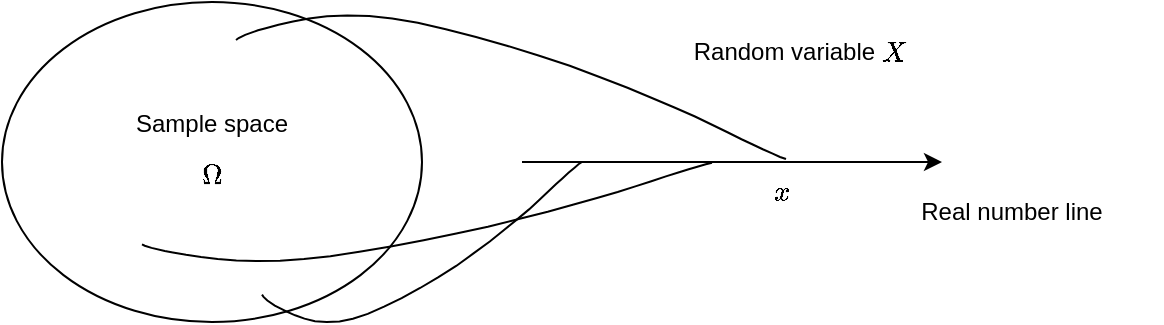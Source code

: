 <mxfile version="17.4.6" type="github"><diagram id="jdVkgjJ-czP3piCK2nyB" name="Page-1"><mxGraphModel dx="1114" dy="438" grid="1" gridSize="10" guides="1" tooltips="1" connect="1" arrows="1" fold="1" page="1" pageScale="1" pageWidth="827" pageHeight="1169" math="1" shadow="0"><root><mxCell id="0"/><mxCell id="1" parent="0"/><mxCell id="CdSGw7DRBSkt3f1bqVW7-1" value="Sample space&lt;br&gt;$$\Omega$$" style="ellipse;whiteSpace=wrap;html=1;fillColor=none;labelBackgroundColor=none;labelBorderColor=none;" parent="1" vertex="1"><mxGeometry x="70" y="80" width="210" height="160" as="geometry"/></mxCell><mxCell id="CdSGw7DRBSkt3f1bqVW7-3" value="" style="endArrow=classic;html=1;rounded=0;" parent="1" edge="1"><mxGeometry width="50" height="50" relative="1" as="geometry"><mxPoint x="330" y="160" as="sourcePoint"/><mxPoint x="540" y="160" as="targetPoint"/></mxGeometry></mxCell><mxCell id="CdSGw7DRBSkt3f1bqVW7-5" value="Real number line" style="text;html=1;strokeColor=none;fillColor=none;align=center;verticalAlign=middle;whiteSpace=wrap;rounded=0;" parent="1" vertex="1"><mxGeometry x="500" y="170" width="150" height="30" as="geometry"/></mxCell><mxCell id="CdSGw7DRBSkt3f1bqVW7-11" value="" style="shape=stencil(fZXLcoMwDEW/hq1Gtvxcp+l/ZCakYZqGDKGvv68oY1qZoJ0R5+IrWTIN7e7nw61tLN7HoX9tP7vjeG7oqbG2u57boRt51dC+od2pH9qXoX+/Hufn22Eip9Vb/zF94WvWISBOIovfc8BEwPgbeZ75S3cVvEuS9xDSNm8gRMkTOL/Nu5UfBMJt3oMzgk+Q8jYeIZLAg+pm2jwI3oHRsiWwMl0LqNgxAbwXPIK32zy/tlTxqFSH7a54UvLl6lXl1P0TAUr/vgQe8wmME3wGr9TTEQTJGwdZE+RVAgas4sj72hHXQEshYOn3IiDOWTmzEEoJlx6ykILSo6b02FJU/dSir7vaxzJ2jwUZkpVjwI2inHNahrYIIltSziGtGjsGMKQIcj1pyZTIQ0E2kKvJD2CdIiDI0hLvmZXhyVxWOcz8CWsUQSzNvAjYklKlnOocOBKUHQyu72usrwBe/N32p+5ymX8W/9/XfwcOzX8W2v8A);fillColor=none;labelBackgroundColor=none;labelBorderColor=none;shadow=0;sketch=0;allowArrows=1;" parent="1" vertex="1"><mxGeometry x="187" y="86.75" width="275" height="71.75" as="geometry"/></mxCell><mxCell id="CdSGw7DRBSkt3f1bqVW7-14" value="" style="shape=stencil(fZXLcoMwDEW/hq1Gtvxcp+l/ZCakYZqGDKGvv68oY1qZoJ0R5+IrWTIN7e7nw61tLN7HoX9tP7vjeG7oqbG2u57boRt51dC+od2pH9qXoX+/Hufn22Eip9Vb/zF94WvWISBOIovfc8BEwPgbeZ75S3cVvEuS9xDSNm8gRMkTOL/Nu5UfBMJt3oMzgk+Q8jYeIZLAg+pm2jwI3oHRsiWwMl0LqNgxAbwXPIK32zy/tlTxqFSH7a54UvLl6lXl1P0TAUr/vgQe8wmME3wGr9TTEQTJGwdZE+RVAgas4sj72hHXQEshYOn3IiDOWTmzEEoJlx6ykILSo6b02FJU/dSir7vaxzJ2jwUZkpVjwI2inHNahrYIIltSziGtGjsGMKQIcj1pyZTIQ0E2kKvJD2CdIiDI0hLvmZXhyVxWOcz8CWsUQSzNvAjYklKlnOocOBKUHQyu72usrwBe/N32p+5ymX8W/9/XfwcOzX8W2v8A);fillColor=none;labelBackgroundColor=none;labelBorderColor=none;flipV=1;" parent="1" vertex="1"><mxGeometry x="140" y="160.44" width="285" height="49.12" as="geometry"/></mxCell><mxCell id="CdSGw7DRBSkt3f1bqVW7-15" value="" style="shape=stencil(fZXLcoMwDEW/hq1Gtvxcp+l/ZCakYZqGDKGvv68oY1qZoJ0R5+IrWTIN7e7nw61tLN7HoX9tP7vjeG7oqbG2u57boRt51dC+od2pH9qXoX+/Hufn22Eip9Vb/zF94WvWISBOIovfc8BEwPgbeZ75S3cVvEuS9xDSNm8gRMkTOL/Nu5UfBMJt3oMzgk+Q8jYeIZLAg+pm2jwI3oHRsiWwMl0LqNgxAbwXPIK32zy/tlTxqFSH7a54UvLl6lXl1P0TAUr/vgQe8wmME3wGr9TTEQTJGwdZE+RVAgas4sj72hHXQEshYOn3IiDOWTmzEEoJlx6ykILSo6b02FJU/dSir7vaxzJ2jwUZkpVjwI2inHNahrYIIltSziGtGjsGMKQIcj1pyZTIQ0E2kKvJD2CdIiDI0hLvmZXhyVxWOcz8CWsUQSzNvAjYklKlnOocOBKUHQyu72usrwBe/N32p+5ymX8W/9/XfwcOzX8W2v8A);fillColor=none;labelBackgroundColor=none;labelBorderColor=none;flipV=1;" parent="1" vertex="1"><mxGeometry x="200" y="160" width="160" height="80" as="geometry"/></mxCell><mxCell id="CdSGw7DRBSkt3f1bqVW7-16" value="\(x\)" style="text;html=1;strokeColor=none;fillColor=none;align=center;verticalAlign=middle;whiteSpace=wrap;rounded=0;labelBackgroundColor=none;labelBorderColor=none;" parent="1" vertex="1"><mxGeometry x="430" y="160.44" width="60" height="30" as="geometry"/></mxCell><mxCell id="CdSGw7DRBSkt3f1bqVW7-17" value="Random variable \(X\)" style="text;html=1;strokeColor=none;fillColor=none;align=center;verticalAlign=middle;whiteSpace=wrap;rounded=0;labelBackgroundColor=none;labelBorderColor=none;" parent="1" vertex="1"><mxGeometry x="370" y="90" width="198" height="30" as="geometry"/></mxCell></root></mxGraphModel></diagram></mxfile>